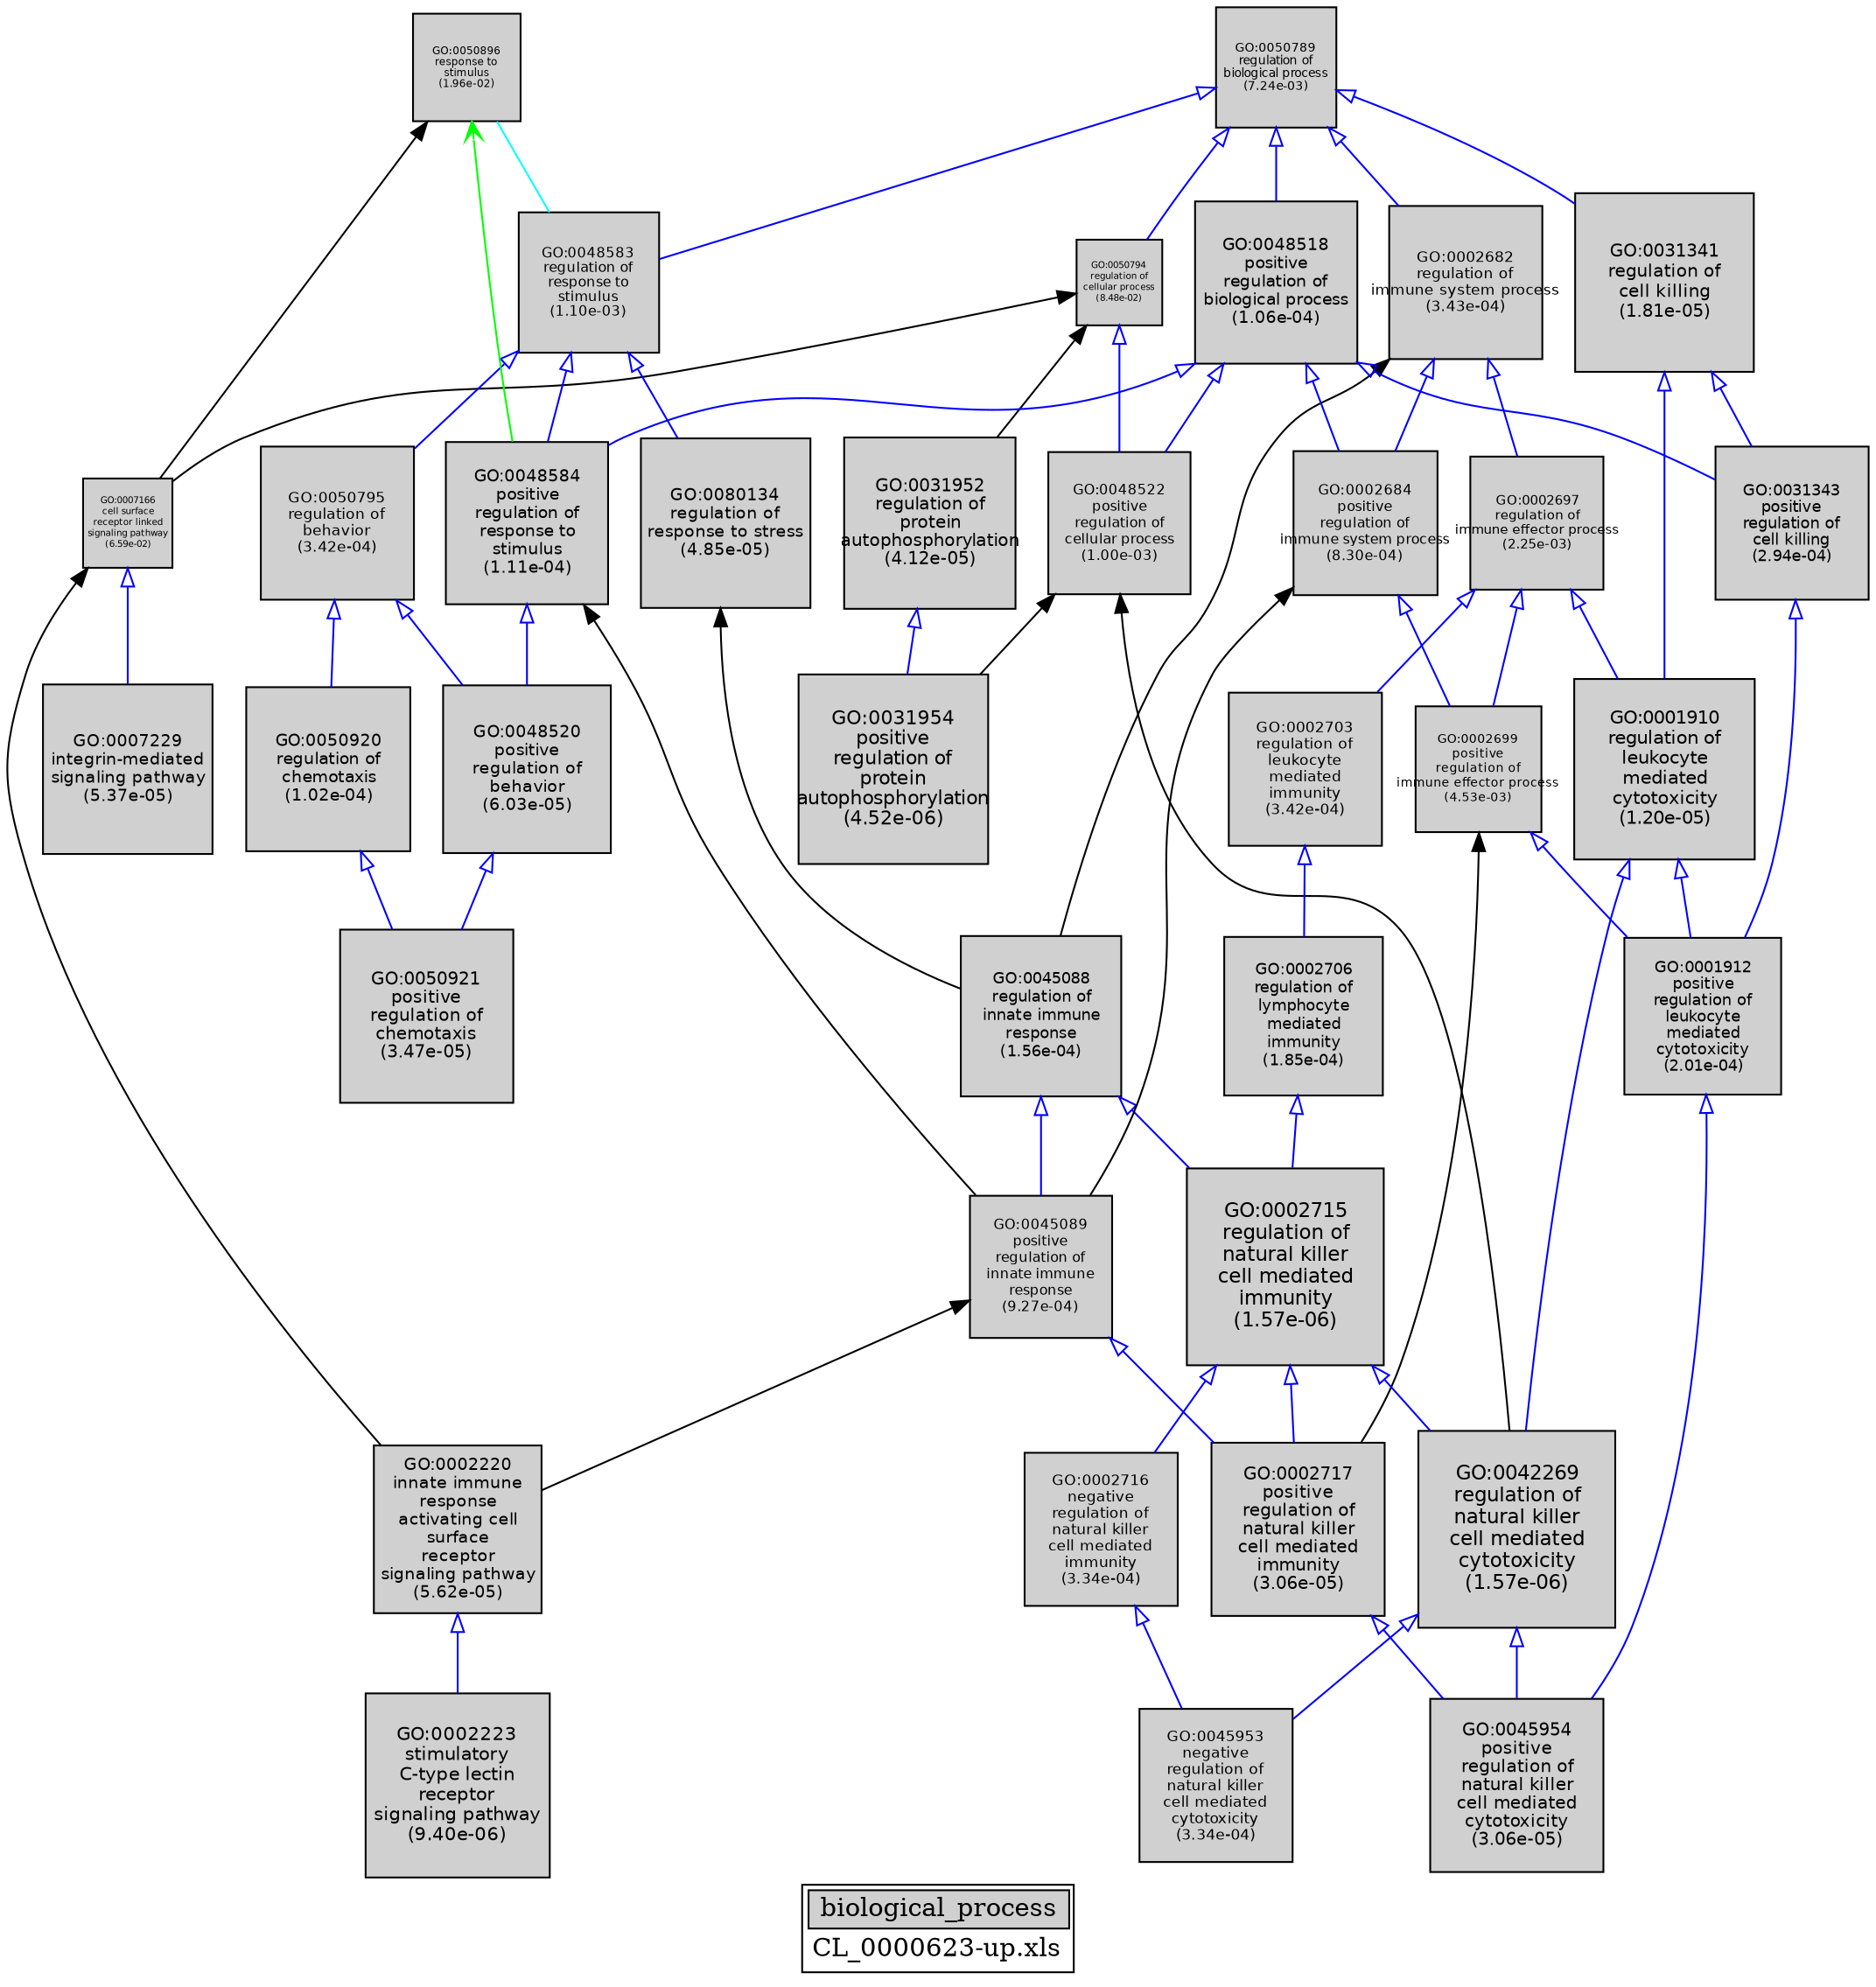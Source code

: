 digraph "biological_process" {
graph [ bgcolor = "#FFFFFF", label = <<TABLE COLOR="black" BGCOLOR="white"><TR><TD COLSPAN="2" BGCOLOR="#D0D0D0"><FONT COLOR="black">biological_process</FONT></TD></TR><TR><TD BORDER="0">CL_0000623-up.xls</TD></TR></TABLE>> ];
node [ fontname = "Helvetica" ];

subgraph "nodes" {

node [ style = "filled", fixedsize = "true", width = 1, shape = "box", fontsize = 9, fillcolor = "#D0D0D0", fontcolor = "black", color = "black" ];

"GO:0002706" [ URL = "#GO:0002706", label = <<TABLE BORDER="0"><TR><TD>GO:0002706<BR/>regulation of<BR/>lymphocyte<BR/>mediated<BR/>immunity<BR/>(1.85e-04)</TD></TR></TABLE>>, width = 1.2043399771, shape = "box", fontsize = 8.67124783511, height = 1.2043399771 ];
"GO:0002717" [ URL = "#GO:0002717", label = <<TABLE BORDER="0"><TR><TD>GO:0002717<BR/>positive<BR/>regulation of<BR/>natural killer<BR/>cell mediated<BR/>immunity<BR/>(3.06e-05)</TD></TR></TABLE>>, width = 1.32355274066, shape = "box", fontsize = 9.52957973277, height = 1.32355274066 ];
"GO:0002699" [ URL = "#GO:0002699", label = <<TABLE BORDER="0"><TR><TD>GO:0002699<BR/>positive<BR/>regulation of<BR/>immune effector process<BR/>(4.53e-03)</TD></TR></TABLE>>, width = 0.956203159341, shape = "box", fontsize = 6.88466274725, height = 0.956203159341 ];
"GO:0050794" [ URL = "#GO:0050794", label = <<TABLE BORDER="0"><TR><TD>GO:0050794<BR/>regulation of<BR/>cellular process<BR/>(8.48e-02)</TD></TR></TABLE>>, width = 0.650713364027, shape = "box", fontsize = 5.0, height = 0.650713364027 ];
"GO:0002682" [ URL = "#GO:0002682", label = <<TABLE BORDER="0"><TR><TD>GO:0002682<BR/>regulation of<BR/>immune system process<BR/>(3.43e-04)</TD></TR></TABLE>>, width = 1.16049699298, shape = "box", fontsize = 8.35557834942, height = 1.16049699298 ];
"GO:0031954" [ URL = "#GO:0031954", label = <<TABLE BORDER="0"><TR><TD>GO:0031954<BR/>positive<BR/>regulation of<BR/>protein<BR/>autophosphorylation<BR/>(4.52e-06)</TD></TR></TABLE>>, width = 1.43958835578, shape = "box", fontsize = 10.3650361616, height = 1.43958835578 ];
"GO:0050920" [ URL = "#GO:0050920", label = <<TABLE BORDER="0"><TR><TD>GO:0050920<BR/>regulation of<BR/>chemotaxis<BR/>(1.02e-04)</TD></TR></TABLE>>, width = 1.24477999743, shape = "box", fontsize = 8.96241598147, height = 1.24477999743 ];
"GO:0045088" [ URL = "#GO:0045088", label = <<TABLE BORDER="0"><TR><TD>GO:0045088<BR/>regulation of<BR/>innate immune<BR/>response<BR/>(1.56e-04)</TD></TR></TABLE>>, width = 1.21623476035, shape = "box", fontsize = 8.75689027453, height = 1.21623476035 ];
"GO:0002715" [ URL = "#GO:0002715", label = <<TABLE BORDER="0"><TR><TD>GO:0002715<BR/>regulation of<BR/>natural killer<BR/>cell mediated<BR/>immunity<BR/>(1.57e-06)</TD></TR></TABLE>>, width = 1.5, shape = "box", fontsize = 10.8, height = 1.5 ];
"GO:0048518" [ URL = "#GO:0048518", label = <<TABLE BORDER="0"><TR><TD>GO:0048518<BR/>positive<BR/>regulation of<BR/>biological process<BR/>(1.06e-04)</TD></TR></TABLE>>, width = 1.24240000918, shape = "box", fontsize = 8.94528006606, height = 1.24240000918 ];
"GO:0002684" [ URL = "#GO:0002684", label = <<TABLE BORDER="0"><TR><TD>GO:0002684<BR/>positive<BR/>regulation of<BR/>immune system process<BR/>(8.30e-04)</TD></TR></TABLE>>, width = 1.09487510468, shape = "box", fontsize = 7.8831007537, height = 1.09487510468 ];
"GO:0048520" [ URL = "#GO:0048520", label = <<TABLE BORDER="0"><TR><TD>GO:0048520<BR/>positive<BR/>regulation of<BR/>behavior<BR/>(6.03e-05)</TD></TR></TABLE>>, width = 1.27996666311, shape = "box", fontsize = 9.21575997442, height = 1.27996666311 ];
"GO:0048583" [ URL = "#GO:0048583", label = <<TABLE BORDER="0"><TR><TD>GO:0048583<BR/>regulation of<BR/>response to<BR/>stimulus<BR/>(1.10e-03)</TD></TR></TABLE>>, width = 1.07315192691, shape = "box", fontsize = 7.72669387377, height = 1.07315192691 ];
"GO:0002220" [ URL = "#GO:0002220", label = <<TABLE BORDER="0"><TR><TD>GO:0002220<BR/>innate immune<BR/>response<BR/>activating cell<BR/>surface<BR/>receptor<BR/>signaling pathway<BR/>(5.62e-05)</TD></TR></TABLE>>, width = 1.28456402778, shape = "box", fontsize = 9.24886100004, height = 1.28456402778 ];
"GO:0050921" [ URL = "#GO:0050921", label = <<TABLE BORDER="0"><TR><TD>GO:0050921<BR/>positive<BR/>regulation of<BR/>chemotaxis<BR/>(3.47e-05)</TD></TR></TABLE>>, width = 1.31562007832, shape = "box", fontsize = 9.47246456393, height = 1.31562007832 ];
"GO:0042269" [ URL = "#GO:0042269", label = <<TABLE BORDER="0"><TR><TD>GO:0042269<BR/>regulation of<BR/>natural killer<BR/>cell mediated<BR/>cytotoxicity<BR/>(1.57e-06)</TD></TR></TABLE>>, width = 1.5, shape = "box", fontsize = 10.8, height = 1.5 ];
"GO:0045953" [ URL = "#GO:0045953", label = <<TABLE BORDER="0"><TR><TD>GO:0045953<BR/>negative<BR/>regulation of<BR/>natural killer<BR/>cell mediated<BR/>cytotoxicity<BR/>(3.34e-04)</TD></TR></TABLE>>, width = 1.16254130025, shape = "box", fontsize = 8.37029736179, height = 1.16254130025 ];
"GO:0045954" [ URL = "#GO:0045954", label = <<TABLE BORDER="0"><TR><TD>GO:0045954<BR/>positive<BR/>regulation of<BR/>natural killer<BR/>cell mediated<BR/>cytotoxicity<BR/>(3.06e-05)</TD></TR></TABLE>>, width = 1.32355274066, shape = "box", fontsize = 9.52957973277, height = 1.32355274066 ];
"GO:0048584" [ URL = "#GO:0048584", label = <<TABLE BORDER="0"><TR><TD>GO:0048584<BR/>positive<BR/>regulation of<BR/>response to<BR/>stimulus<BR/>(1.11e-04)</TD></TR></TABLE>>, width = 1.23912617944, shape = "box", fontsize = 8.92170849199, height = 1.23912617944 ];
"GO:0007166" [ URL = "#GO:0007166", label = <<TABLE BORDER="0"><TR><TD>GO:0007166<BR/>cell surface<BR/>receptor linked<BR/>signaling pathway<BR/>(6.59e-02)</TD></TR></TABLE>>, width = 0.682529331158, shape = "box", fontsize = 5.0, height = 0.682529331158 ];
"GO:0050896" [ URL = "#GO:0050896", label = <<TABLE BORDER="0"><TR><TD>GO:0050896<BR/>response to<BR/>stimulus<BR/>(1.96e-02)</TD></TR></TABLE>>, width = 0.8176931232, shape = "box", fontsize = 5.88739048704, height = 0.8176931232 ];
"GO:0050795" [ URL = "#GO:0050795", label = <<TABLE BORDER="0"><TR><TD>GO:0050795<BR/>regulation of<BR/>behavior<BR/>(3.42e-04)</TD></TR></TABLE>>, width = 1.16075484116, shape = "box", fontsize = 8.35743485634, height = 1.16075484116 ];
"GO:0031952" [ URL = "#GO:0031952", label = <<TABLE BORDER="0"><TR><TD>GO:0031952<BR/>regulation of<BR/>protein<BR/>autophosphorylation<BR/>(4.12e-05)</TD></TR></TABLE>>, width = 1.30465328893, shape = "box", fontsize = 9.39350368032, height = 1.30465328893 ];
"GO:0001910" [ URL = "#GO:0001910", label = <<TABLE BORDER="0"><TR><TD>GO:0001910<BR/>regulation of<BR/>leukocyte<BR/>mediated<BR/>cytotoxicity<BR/>(1.20e-05)</TD></TR></TABLE>>, width = 1.38166278301, shape = "box", fontsize = 9.94797203764, height = 1.38166278301 ];
"GO:0001912" [ URL = "#GO:0001912", label = <<TABLE BORDER="0"><TR><TD>GO:0001912<BR/>positive<BR/>regulation of<BR/>leukocyte<BR/>mediated<BR/>cytotoxicity<BR/>(2.01e-04)</TD></TR></TABLE>>, width = 1.19847975744, shape = "box", fontsize = 8.62905425358, height = 1.19847975744 ];
"GO:0048522" [ URL = "#GO:0048522", label = <<TABLE BORDER="0"><TR><TD>GO:0048522<BR/>positive<BR/>regulation of<BR/>cellular process<BR/>(1.00e-03)</TD></TR></TABLE>>, width = 1.08025256346, shape = "box", fontsize = 7.77781845692, height = 1.08025256346 ];
"GO:0002716" [ URL = "#GO:0002716", label = <<TABLE BORDER="0"><TR><TD>GO:0002716<BR/>negative<BR/>regulation of<BR/>natural killer<BR/>cell mediated<BR/>immunity<BR/>(3.34e-04)</TD></TR></TABLE>>, width = 1.16254130025, shape = "box", fontsize = 8.37029736179, height = 1.16254130025 ];
"GO:0050789" [ URL = "#GO:0050789", label = <<TABLE BORDER="0"><TR><TD>GO:0050789<BR/>regulation of<BR/>biological process<BR/>(7.24e-03)</TD></TR></TABLE>>, width = 0.914285487317, shape = "box", fontsize = 6.58285550868, height = 0.914285487317 ];
"GO:0002697" [ URL = "#GO:0002697", label = <<TABLE BORDER="0"><TR><TD>GO:0002697<BR/>regulation of<BR/>immune effector process<BR/>(2.25e-03)</TD></TR></TABLE>>, width = 1.01574033961, shape = "box", fontsize = 7.31333044518, height = 1.01574033961 ];
"GO:0080134" [ URL = "#GO:0080134", label = <<TABLE BORDER="0"><TR><TD>GO:0080134<BR/>regulation of<BR/>response to stress<BR/>(4.85e-05)</TD></TR></TABLE>>, width = 1.29409565922, shape = "box", fontsize = 9.31748874637, height = 1.29409565922 ];
"GO:0002703" [ URL = "#GO:0002703", label = <<TABLE BORDER="0"><TR><TD>GO:0002703<BR/>regulation of<BR/>leukocyte<BR/>mediated<BR/>immunity<BR/>(3.42e-04)</TD></TR></TABLE>>, width = 1.16075484116, shape = "box", fontsize = 8.35743485634, height = 1.16075484116 ];
"GO:0031341" [ URL = "#GO:0031341", label = <<TABLE BORDER="0"><TR><TD>GO:0031341<BR/>regulation of<BR/>cell killing<BR/>(1.81e-05)</TD></TR></TABLE>>, width = 1.3562708659, shape = "box", fontsize = 9.76515023447, height = 1.3562708659 ];
"GO:0045089" [ URL = "#GO:0045089", label = <<TABLE BORDER="0"><TR><TD>GO:0045089<BR/>positive<BR/>regulation of<BR/>innate immune<BR/>response<BR/>(9.27e-04)</TD></TR></TABLE>>, width = 1.08638238745, shape = "box", fontsize = 7.82195318965, height = 1.08638238745 ];
"GO:0031343" [ URL = "#GO:0031343", label = <<TABLE BORDER="0"><TR><TD>GO:0031343<BR/>positive<BR/>regulation of<BR/>cell killing<BR/>(2.94e-04)</TD></TR></TABLE>>, width = 1.17164799896, shape = "box", fontsize = 8.4358655925, height = 1.17164799896 ];
"GO:0007229" [ URL = "#GO:0007229", label = <<TABLE BORDER="0"><TR><TD>GO:0007229<BR/>integrin-mediated<BR/>signaling pathway<BR/>(5.37e-05)</TD></TR></TABLE>>, width = 1.28752620143, shape = "box", fontsize = 9.27018865029, height = 1.28752620143 ];
"GO:0002223" [ URL = "#GO:0002223", label = <<TABLE BORDER="0"><TR><TD>GO:0002223<BR/>stimulatory<BR/>C-type lectin<BR/>receptor<BR/>signaling pathway<BR/>(9.40e-06)</TD></TR></TABLE>>, width = 1.39631684684, shape = "box", fontsize = 10.0534812973, height = 1.39631684684 ];
}
subgraph "edges" {


edge [ dir = "back", weight = 1 ];
subgraph "regulates" {


edge [ color = "cyan", arrowtail = "none" ];
subgraph "positive" {


edge [ color = "green", arrowtail = "vee" ];
"GO:0050896" -> "GO:0048584";
}
subgraph "negative" {


edge [ color = "red", arrowtail = "tee" ];
}
"GO:0050896" -> "GO:0048583";
}
subgraph "part_of" {


edge [ color = "purple", arrowtail = "diamond", weight = 2.5 ];
}
subgraph "is_a" {


edge [ color = "blue", arrowtail = "empty", weight = 5.0 ];
"GO:0050789" -> "GO:0002682";
"GO:0002715" -> "GO:0002717";
"GO:0048583" -> "GO:0048584";
"GO:0031952" -> "GO:0031954";
"GO:0042269" -> "GO:0045953";
"GO:0031341" -> "GO:0001910";
"GO:0002706" -> "GO:0002715";
"GO:0002717" -> "GO:0045954";
"GO:0002715" -> "GO:0002716";
"GO:0048518" -> "GO:0002684";
"GO:0002220" -> "GO:0002223";
"GO:0048520" -> "GO:0050921";
"GO:0002699" -> "GO:0001912";
"GO:0045089" -> "GO:0002717";
"GO:0045088" -> "GO:0002715";
"GO:0031343" -> "GO:0001912";
"GO:0002682" -> "GO:0002697";
"GO:0048518" -> "GO:0048522";
"GO:0048518" -> "GO:0048584";
"GO:0050920" -> "GO:0050921";
"GO:0031341" -> "GO:0031343";
"GO:0007166" -> "GO:0007229";
"GO:0002697" -> "GO:0001910";
"GO:0050789" -> "GO:0031341";
"GO:0002684" -> "GO:0002699";
"GO:0048518" -> "GO:0031343";
"GO:0002703" -> "GO:0002706";
"GO:0002697" -> "GO:0002699";
"GO:0050789" -> "GO:0048518";
"GO:0002682" -> "GO:0002684";
"GO:0042269" -> "GO:0045954";
"GO:0001912" -> "GO:0045954";
"GO:0048583" -> "GO:0050795";
"GO:0001910" -> "GO:0042269";
"GO:0002716" -> "GO:0045953";
"GO:0002697" -> "GO:0002703";
"GO:0048584" -> "GO:0048520";
"GO:0050794" -> "GO:0048522";
"GO:0050795" -> "GO:0048520";
"GO:0050789" -> "GO:0048583";
"GO:0048583" -> "GO:0080134";
"GO:0002715" -> "GO:0042269";
"GO:0050789" -> "GO:0050794";
"GO:0050795" -> "GO:0050920";
"GO:0001910" -> "GO:0001912";
"GO:0045088" -> "GO:0045089";
}
"GO:0002684" -> "GO:0045089";
"GO:0002699" -> "GO:0002717";
"GO:0048522" -> "GO:0042269";
"GO:0002682" -> "GO:0045088";
"GO:0080134" -> "GO:0045088";
"GO:0048522" -> "GO:0031954";
"GO:0048584" -> "GO:0045089";
"GO:0007166" -> "GO:0002220";
"GO:0050896" -> "GO:0007166";
"GO:0050794" -> "GO:0007166";
"GO:0045089" -> "GO:0002220";
"GO:0050794" -> "GO:0031952";
}
}
